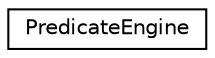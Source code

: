 digraph "Graphical Class Hierarchy"
{
  edge [fontname="Helvetica",fontsize="10",labelfontname="Helvetica",labelfontsize="10"];
  node [fontname="Helvetica",fontsize="10",shape=record];
  rankdir="LR";
  Node1 [label="PredicateEngine",height=0.2,width=0.4,color="black", fillcolor="white", style="filled",URL="$classPredicateEngine.html",tooltip="Manages events from SamplingManager if some trigger is being fired. "];
}
